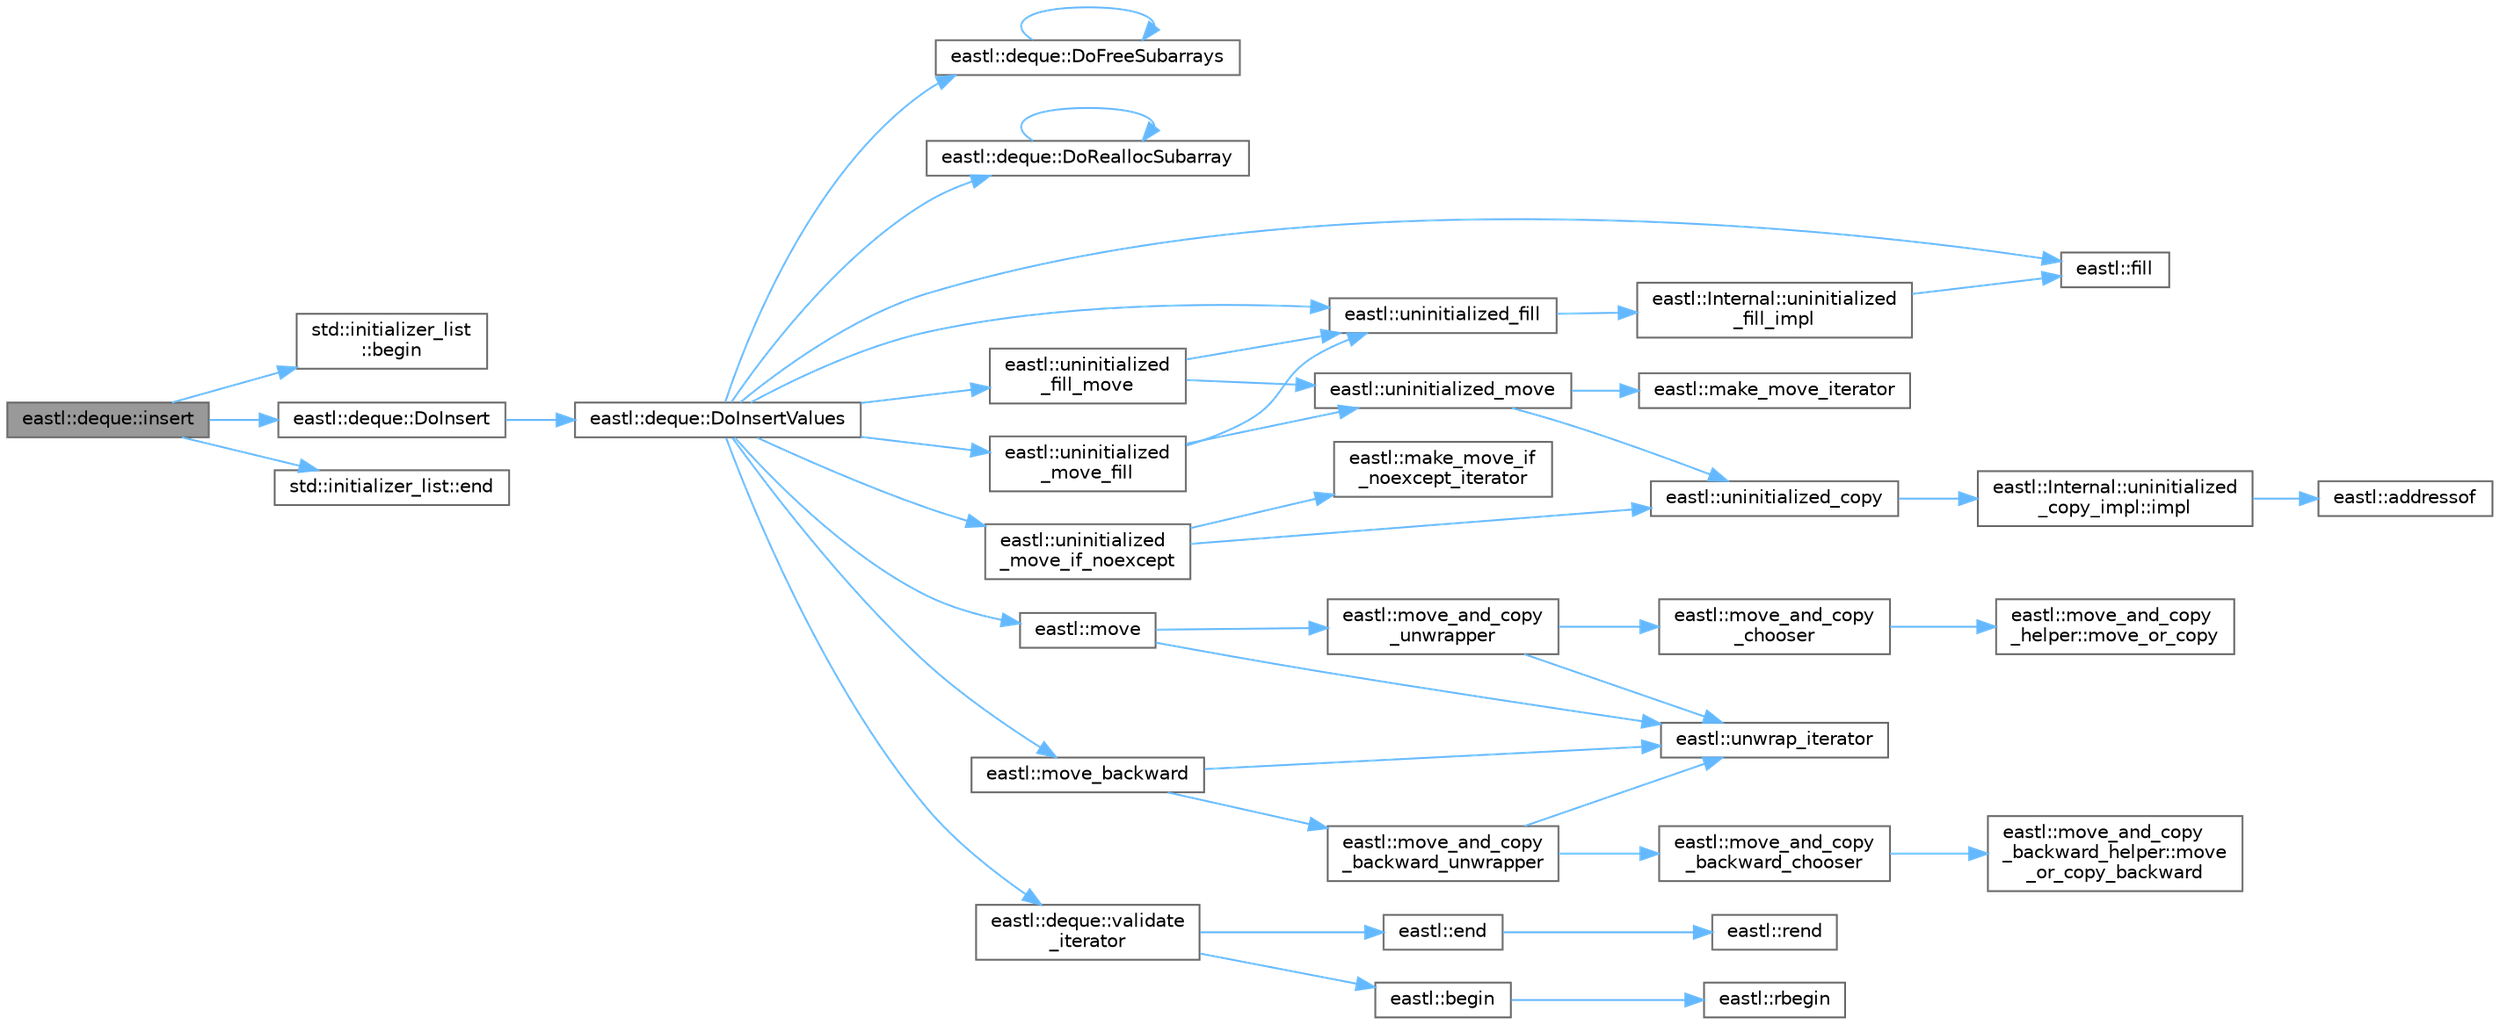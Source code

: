 digraph "eastl::deque::insert"
{
 // LATEX_PDF_SIZE
  bgcolor="transparent";
  edge [fontname=Helvetica,fontsize=10,labelfontname=Helvetica,labelfontsize=10];
  node [fontname=Helvetica,fontsize=10,shape=box,height=0.2,width=0.4];
  rankdir="LR";
  Node1 [id="Node000001",label="eastl::deque::insert",height=0.2,width=0.4,color="gray40", fillcolor="grey60", style="filled", fontcolor="black",tooltip=" "];
  Node1 -> Node2 [id="edge43_Node000001_Node000002",color="steelblue1",style="solid",tooltip=" "];
  Node2 [id="Node000002",label="std::initializer_list\l::begin",height=0.2,width=0.4,color="grey40", fillcolor="white", style="filled",URL="$classstd_1_1initializer__list.html#a9764f0e67f30359f99762af6f8c2e401",tooltip=" "];
  Node1 -> Node3 [id="edge44_Node000001_Node000003",color="steelblue1",style="solid",tooltip=" "];
  Node3 [id="Node000003",label="eastl::deque::DoInsert",height=0.2,width=0.4,color="grey40", fillcolor="white", style="filled",URL="$classeastl_1_1deque.html#a68c11c898ee7be5a46277998b2674aba",tooltip=" "];
  Node3 -> Node4 [id="edge45_Node000003_Node000004",color="steelblue1",style="solid",tooltip=" "];
  Node4 [id="Node000004",label="eastl::deque::DoInsertValues",height=0.2,width=0.4,color="grey40", fillcolor="white", style="filled",URL="$classeastl_1_1deque.html#a8ea70fff8a61c82ba0c7080904bc02e6",tooltip=" "];
  Node4 -> Node5 [id="edge46_Node000004_Node000005",color="steelblue1",style="solid",tooltip=" "];
  Node5 [id="Node000005",label="eastl::deque::DoFreeSubarrays",height=0.2,width=0.4,color="grey40", fillcolor="white", style="filled",URL="$classeastl_1_1deque.html#ae4b5c580b5612e42ba64a3ee842b521e",tooltip=" "];
  Node5 -> Node5 [id="edge47_Node000005_Node000005",color="steelblue1",style="solid",tooltip=" "];
  Node4 -> Node6 [id="edge48_Node000004_Node000006",color="steelblue1",style="solid",tooltip=" "];
  Node6 [id="Node000006",label="eastl::deque::DoReallocSubarray",height=0.2,width=0.4,color="grey40", fillcolor="white", style="filled",URL="$classeastl_1_1deque.html#a3638207435ac0705f0f7142faedcbf06",tooltip=" "];
  Node6 -> Node6 [id="edge49_Node000006_Node000006",color="steelblue1",style="solid",tooltip=" "];
  Node4 -> Node7 [id="edge50_Node000004_Node000007",color="steelblue1",style="solid",tooltip=" "];
  Node7 [id="Node000007",label="eastl::fill",height=0.2,width=0.4,color="grey40", fillcolor="white", style="filled",URL="$namespaceeastl.html#a46734ee4d1a924a12ed3d4ca8021925a",tooltip=" "];
  Node4 -> Node8 [id="edge51_Node000004_Node000008",color="steelblue1",style="solid",tooltip=" "];
  Node8 [id="Node000008",label="eastl::move",height=0.2,width=0.4,color="grey40", fillcolor="white", style="filled",URL="$namespaceeastl.html#a58ada88d74ffe16bba892a0ccccc8aba",tooltip=" "];
  Node8 -> Node9 [id="edge52_Node000008_Node000009",color="steelblue1",style="solid",tooltip=" "];
  Node9 [id="Node000009",label="eastl::move_and_copy\l_unwrapper",height=0.2,width=0.4,color="grey40", fillcolor="white", style="filled",URL="$namespaceeastl.html#a661e609e51ae177a723acb076d9fcb52",tooltip=" "];
  Node9 -> Node10 [id="edge53_Node000009_Node000010",color="steelblue1",style="solid",tooltip=" "];
  Node10 [id="Node000010",label="eastl::move_and_copy\l_chooser",height=0.2,width=0.4,color="grey40", fillcolor="white", style="filled",URL="$namespaceeastl.html#a69a59b58a0b86c06c81fd89a94cff90d",tooltip=" "];
  Node10 -> Node11 [id="edge54_Node000010_Node000011",color="steelblue1",style="solid",tooltip=" "];
  Node11 [id="Node000011",label="eastl::move_and_copy\l_helper::move_or_copy",height=0.2,width=0.4,color="grey40", fillcolor="white", style="filled",URL="$structeastl_1_1move__and__copy__helper.html#aa9de7d135fbe5ddb02a94513283cf77b",tooltip=" "];
  Node9 -> Node12 [id="edge55_Node000009_Node000012",color="steelblue1",style="solid",tooltip=" "];
  Node12 [id="Node000012",label="eastl::unwrap_iterator",height=0.2,width=0.4,color="grey40", fillcolor="white", style="filled",URL="$namespaceeastl.html#a82f343209a121c16468a124327e2d303",tooltip=" "];
  Node8 -> Node12 [id="edge56_Node000008_Node000012",color="steelblue1",style="solid",tooltip=" "];
  Node4 -> Node13 [id="edge57_Node000004_Node000013",color="steelblue1",style="solid",tooltip=" "];
  Node13 [id="Node000013",label="eastl::move_backward",height=0.2,width=0.4,color="grey40", fillcolor="white", style="filled",URL="$namespaceeastl.html#abe2a52cd846f3332a63197c957240b1c",tooltip=" "];
  Node13 -> Node14 [id="edge58_Node000013_Node000014",color="steelblue1",style="solid",tooltip=" "];
  Node14 [id="Node000014",label="eastl::move_and_copy\l_backward_unwrapper",height=0.2,width=0.4,color="grey40", fillcolor="white", style="filled",URL="$namespaceeastl.html#a56fe66c9daa100ad69dc4a025077621e",tooltip=" "];
  Node14 -> Node15 [id="edge59_Node000014_Node000015",color="steelblue1",style="solid",tooltip=" "];
  Node15 [id="Node000015",label="eastl::move_and_copy\l_backward_chooser",height=0.2,width=0.4,color="grey40", fillcolor="white", style="filled",URL="$namespaceeastl.html#a2c6f53395a2d3bbf86a492763ec8862d",tooltip=" "];
  Node15 -> Node16 [id="edge60_Node000015_Node000016",color="steelblue1",style="solid",tooltip=" "];
  Node16 [id="Node000016",label="eastl::move_and_copy\l_backward_helper::move\l_or_copy_backward",height=0.2,width=0.4,color="grey40", fillcolor="white", style="filled",URL="$structeastl_1_1move__and__copy__backward__helper.html#a35df939bc2be5eaa1eae030847c21ea2",tooltip=" "];
  Node14 -> Node12 [id="edge61_Node000014_Node000012",color="steelblue1",style="solid",tooltip=" "];
  Node13 -> Node12 [id="edge62_Node000013_Node000012",color="steelblue1",style="solid",tooltip=" "];
  Node4 -> Node17 [id="edge63_Node000004_Node000017",color="steelblue1",style="solid",tooltip=" "];
  Node17 [id="Node000017",label="eastl::uninitialized_fill",height=0.2,width=0.4,color="grey40", fillcolor="white", style="filled",URL="$namespaceeastl.html#aa85d75456376b51d6d6313165604ecd4",tooltip=" "];
  Node17 -> Node18 [id="edge64_Node000017_Node000018",color="steelblue1",style="solid",tooltip=" "];
  Node18 [id="Node000018",label="eastl::Internal::uninitialized\l_fill_impl",height=0.2,width=0.4,color="grey40", fillcolor="white", style="filled",URL="$namespaceeastl_1_1_internal.html#a2f97d1f7e036af16663e76198abb1c51",tooltip=" "];
  Node18 -> Node7 [id="edge65_Node000018_Node000007",color="steelblue1",style="solid",tooltip=" "];
  Node4 -> Node19 [id="edge66_Node000004_Node000019",color="steelblue1",style="solid",tooltip=" "];
  Node19 [id="Node000019",label="eastl::uninitialized\l_fill_move",height=0.2,width=0.4,color="grey40", fillcolor="white", style="filled",URL="$namespaceeastl.html#a36836148e9ea772b0247e2bf78885580",tooltip=" "];
  Node19 -> Node17 [id="edge67_Node000019_Node000017",color="steelblue1",style="solid",tooltip=" "];
  Node19 -> Node20 [id="edge68_Node000019_Node000020",color="steelblue1",style="solid",tooltip=" "];
  Node20 [id="Node000020",label="eastl::uninitialized_move",height=0.2,width=0.4,color="grey40", fillcolor="white", style="filled",URL="$namespaceeastl.html#ae6d5c6519c01b96088398ed4a74a037a",tooltip=" "];
  Node20 -> Node21 [id="edge69_Node000020_Node000021",color="steelblue1",style="solid",tooltip=" "];
  Node21 [id="Node000021",label="eastl::make_move_iterator",height=0.2,width=0.4,color="grey40", fillcolor="white", style="filled",URL="$namespaceeastl.html#a66c2db3ce0c6f08a67e1a8de6bab0629",tooltip=" "];
  Node20 -> Node22 [id="edge70_Node000020_Node000022",color="steelblue1",style="solid",tooltip=" "];
  Node22 [id="Node000022",label="eastl::uninitialized_copy",height=0.2,width=0.4,color="grey40", fillcolor="white", style="filled",URL="$namespaceeastl.html#a8fbae45eba1ae51d58a8f1e701287e7e",tooltip=" "];
  Node22 -> Node23 [id="edge71_Node000022_Node000023",color="steelblue1",style="solid",tooltip=" "];
  Node23 [id="Node000023",label="eastl::Internal::uninitialized\l_copy_impl::impl",height=0.2,width=0.4,color="grey40", fillcolor="white", style="filled",URL="$structeastl_1_1_internal_1_1uninitialized__copy__impl.html#a19d3afee35d55d882ff56d1ecbb5b6de",tooltip=" "];
  Node23 -> Node24 [id="edge72_Node000023_Node000024",color="steelblue1",style="solid",tooltip=" "];
  Node24 [id="Node000024",label="eastl::addressof",height=0.2,width=0.4,color="grey40", fillcolor="white", style="filled",URL="$namespaceeastl.html#a647701874f427998c0c9aa5cba5a8d24",tooltip=" "];
  Node4 -> Node25 [id="edge73_Node000004_Node000025",color="steelblue1",style="solid",tooltip=" "];
  Node25 [id="Node000025",label="eastl::uninitialized\l_move_fill",height=0.2,width=0.4,color="grey40", fillcolor="white", style="filled",URL="$namespaceeastl.html#a15daf5c01ae0026afa31aca54dee966f",tooltip=" "];
  Node25 -> Node17 [id="edge74_Node000025_Node000017",color="steelblue1",style="solid",tooltip=" "];
  Node25 -> Node20 [id="edge75_Node000025_Node000020",color="steelblue1",style="solid",tooltip=" "];
  Node4 -> Node26 [id="edge76_Node000004_Node000026",color="steelblue1",style="solid",tooltip=" "];
  Node26 [id="Node000026",label="eastl::uninitialized\l_move_if_noexcept",height=0.2,width=0.4,color="grey40", fillcolor="white", style="filled",URL="$namespaceeastl.html#a0d53e3f0d385ed2affb6e55b91ca27c1",tooltip=" "];
  Node26 -> Node27 [id="edge77_Node000026_Node000027",color="steelblue1",style="solid",tooltip=" "];
  Node27 [id="Node000027",label="eastl::make_move_if\l_noexcept_iterator",height=0.2,width=0.4,color="grey40", fillcolor="white", style="filled",URL="$namespaceeastl.html#a222ebe5e304f7c8ec34c244b3e1b5b37",tooltip=" "];
  Node26 -> Node22 [id="edge78_Node000026_Node000022",color="steelblue1",style="solid",tooltip=" "];
  Node4 -> Node28 [id="edge79_Node000004_Node000028",color="steelblue1",style="solid",tooltip=" "];
  Node28 [id="Node000028",label="eastl::deque::validate\l_iterator",height=0.2,width=0.4,color="grey40", fillcolor="white", style="filled",URL="$classeastl_1_1deque.html#af9c998ed44e40aa8b9367ff3a16d6c44",tooltip=" "];
  Node28 -> Node29 [id="edge80_Node000028_Node000029",color="steelblue1",style="solid",tooltip=" "];
  Node29 [id="Node000029",label="eastl::begin",height=0.2,width=0.4,color="grey40", fillcolor="white", style="filled",URL="$namespaceeastl.html#a5416077556bbc43ecf1cdbab7b44c386",tooltip=" "];
  Node29 -> Node30 [id="edge81_Node000029_Node000030",color="steelblue1",style="solid",tooltip=" "];
  Node30 [id="Node000030",label="eastl::rbegin",height=0.2,width=0.4,color="grey40", fillcolor="white", style="filled",URL="$namespaceeastl.html#a9ba06f406320b604f73c79812da2e3c4",tooltip=" "];
  Node28 -> Node31 [id="edge82_Node000028_Node000031",color="steelblue1",style="solid",tooltip=" "];
  Node31 [id="Node000031",label="eastl::end",height=0.2,width=0.4,color="grey40", fillcolor="white", style="filled",URL="$namespaceeastl.html#a015a7329c4b84d454b87496532739b69",tooltip=" "];
  Node31 -> Node32 [id="edge83_Node000031_Node000032",color="steelblue1",style="solid",tooltip=" "];
  Node32 [id="Node000032",label="eastl::rend",height=0.2,width=0.4,color="grey40", fillcolor="white", style="filled",URL="$namespaceeastl.html#ac08b3f3f0eb349df6dc6475d5c8df724",tooltip=" "];
  Node1 -> Node33 [id="edge84_Node000001_Node000033",color="steelblue1",style="solid",tooltip=" "];
  Node33 [id="Node000033",label="std::initializer_list::end",height=0.2,width=0.4,color="grey40", fillcolor="white", style="filled",URL="$classstd_1_1initializer__list.html#ae81976034149945787979d065b5bbbec",tooltip=" "];
}
